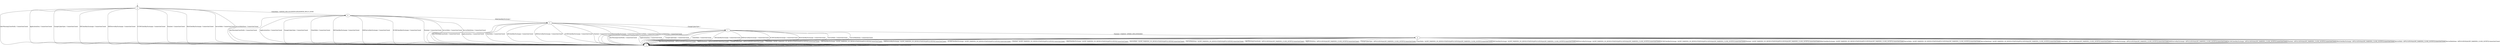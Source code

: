 digraph "" {
	graph [configurations="1.0.0-TLS10|1.2.1-TLS10|1.3.0-TLS10"];
	node [label="\N"];
	__start0	[feature=True,
		label="",
		shape=none];
	b	[feature=True];
	__start0 -> b	[key=0];
	c	[feature="1.0.0-TLS10|1.2.1-TLS10|1.3.0-TLS10"];
	b -> c	[key=0,
		feature="1.0.0-TLS10|1.2.1-TLS10|1.3.0-TLS10",
		label="AlertWarningCloseNotify / ConnectionClosed"];
	b -> c	[key=1,
		feature="1.0.0-TLS10|1.2.1-TLS10|1.3.0-TLS10",
		label="ApplicationData / ConnectionClosed"];
	b -> c	[key=2,
		feature="1.0.0-TLS10|1.2.1-TLS10|1.3.0-TLS10",
		label="ChangeCipherSpec / ConnectionClosed"];
	b -> c	[key=3,
		feature="1.0.0-TLS10|1.2.1-TLS10|1.3.0-TLS10",
		label="DHClientKeyExchange / ConnectionClosed"];
	b -> c	[key=4,
		feature="1.0.0-TLS10|1.2.1-TLS10|1.3.0-TLS10",
		label="DHEServerKeyExchange / ConnectionClosed"];
	b -> c	[key=5,
		feature="1.0.0-TLS10|1.2.1-TLS10|1.3.0-TLS10",
		label="ECDHClientKeyExchange / ConnectionClosed"];
	b -> c	[key=6,
		feature="1.0.0-TLS10|1.2.1-TLS10|1.3.0-TLS10",
		label="Finished / ConnectionClosed"];
	b -> c	[key=7,
		feature="1.0.0-TLS10|1.2.1-TLS10|1.3.0-TLS10",
		label="RSAClientKeyExchange / ConnectionClosed"];
	b -> c	[key=8,
		feature="1.0.0-TLS10|1.2.1-TLS10|1.3.0-TLS10",
		label="ServerHello / ConnectionClosed"];
	b -> c	[key=9,
		feature="1.0.0-TLS10|1.2.1-TLS10|1.3.0-TLS10",
		label="ServerHelloDone / ConnectionClosed"];
	d	[feature="1.0.0-TLS10|1.2.1-TLS10|1.3.0-TLS10"];
	b -> d	[key=0,
		feature="1.0.0-TLS10|1.2.1-TLS10|1.3.0-TLS10",
		label="ClientHello / SERVER_HELLO|CERTIFICATE|SERVER_HELLO_DONE"];
	c -> c	[key=0,
		feature="1.0.0-TLS10|1.2.1-TLS10|1.3.0-TLS10",
		label="AlertWarningCloseNotify / ConnectionClosed"];
	c -> c	[key=1,
		feature="1.0.0-TLS10|1.2.1-TLS10|1.3.0-TLS10",
		label="ApplicationData / ConnectionClosed"];
	c -> c	[key=2,
		feature="1.0.0-TLS10|1.2.1-TLS10|1.3.0-TLS10",
		label="ChangeCipherSpec / ConnectionClosed"];
	c -> c	[key=3,
		feature="1.0.0-TLS10|1.2.1-TLS10|1.3.0-TLS10",
		label="ClientHello / ConnectionClosed"];
	c -> c	[key=4,
		feature="1.0.0-TLS10|1.2.1-TLS10|1.3.0-TLS10",
		label="DHClientKeyExchange / ConnectionClosed"];
	c -> c	[key=5,
		feature="1.0.0-TLS10|1.2.1-TLS10|1.3.0-TLS10",
		label="DHEServerKeyExchange / ConnectionClosed"];
	c -> c	[key=6,
		feature="1.0.0-TLS10|1.2.1-TLS10|1.3.0-TLS10",
		label="ECDHClientKeyExchange / ConnectionClosed"];
	c -> c	[key=7,
		feature="1.0.0-TLS10|1.2.1-TLS10|1.3.0-TLS10",
		label="Finished / ConnectionClosed"];
	c -> c	[key=8,
		feature="1.0.0-TLS10|1.2.1-TLS10|1.3.0-TLS10",
		label="RSAClientKeyExchange / ConnectionClosed"];
	c -> c	[key=9,
		feature="1.0.0-TLS10|1.2.1-TLS10|1.3.0-TLS10",
		label="ServerHello / ConnectionClosed"];
	c -> c	[key=10,
		feature="1.0.0-TLS10|1.2.1-TLS10|1.3.0-TLS10",
		label="ServerHelloDone / ConnectionClosed"];
	d -> c	[key=0,
		feature="1.0.0-TLS10|1.2.1-TLS10|1.3.0-TLS10",
		label="AlertWarningCloseNotify / ConnectionClosed"];
	d -> c	[key=1,
		feature="1.0.0-TLS10|1.2.1-TLS10|1.3.0-TLS10",
		label="ApplicationData / ConnectionClosed"];
	d -> c	[key=2,
		feature="1.0.0-TLS10|1.2.1-TLS10|1.3.0-TLS10",
		label="ChangeCipherSpec / ConnectionClosed"];
	d -> c	[key=3,
		feature="1.0.0-TLS10|1.2.1-TLS10|1.3.0-TLS10",
		label="ClientHello / ConnectionClosed"];
	d -> c	[key=4,
		feature="1.0.0-TLS10|1.2.1-TLS10|1.3.0-TLS10",
		label="DHClientKeyExchange / ConnectionClosed"];
	d -> c	[key=5,
		feature="1.0.0-TLS10|1.2.1-TLS10|1.3.0-TLS10",
		label="DHEServerKeyExchange / ConnectionClosed"];
	d -> c	[key=6,
		feature="1.0.0-TLS10|1.2.1-TLS10|1.3.0-TLS10",
		label="ECDHClientKeyExchange / ConnectionClosed"];
	d -> c	[key=7,
		feature="1.0.0-TLS10|1.2.1-TLS10|1.3.0-TLS10",
		label="Finished / ConnectionClosed"];
	d -> c	[key=8,
		feature="1.0.0-TLS10|1.2.1-TLS10|1.3.0-TLS10",
		label="ServerHello / ConnectionClosed"];
	d -> c	[key=9,
		feature="1.0.0-TLS10|1.2.1-TLS10|1.3.0-TLS10",
		label="ServerHelloDone / ConnectionClosed"];
	e	[feature="1.0.0-TLS10|1.2.1-TLS10|1.3.0-TLS10"];
	d -> e	[key=0,
		feature="1.0.0-TLS10|1.2.1-TLS10|1.3.0-TLS10",
		label="RSAClientKeyExchange / -"];
	e -> c	[key=0,
		feature="1.0.0-TLS10|1.2.1-TLS10|1.3.0-TLS10",
		label="AlertWarningCloseNotify / ConnectionClosed"];
	e -> c	[key=1,
		feature="1.0.0-TLS10|1.2.1-TLS10|1.3.0-TLS10",
		label="ApplicationData / ConnectionClosed"];
	e -> c	[key=2,
		feature="1.0.0-TLS10|1.2.1-TLS10|1.3.0-TLS10",
		label="ClientHello / ConnectionClosed"];
	e -> c	[key=3,
		feature="1.0.0-TLS10|1.2.1-TLS10|1.3.0-TLS10",
		label="DHClientKeyExchange / ConnectionClosed"];
	e -> c	[key=4,
		feature="1.0.0-TLS10|1.2.1-TLS10|1.3.0-TLS10",
		label="DHEServerKeyExchange / ConnectionClosed"];
	e -> c	[key=5,
		feature="1.0.0-TLS10|1.2.1-TLS10|1.3.0-TLS10",
		label="ECDHClientKeyExchange / ConnectionClosed"];
	e -> c	[key=6,
		feature="1.0.0-TLS10|1.2.1-TLS10|1.3.0-TLS10",
		label="Finished / ConnectionClosed"];
	e -> c	[key=7,
		feature="1.0.0-TLS10|1.2.1-TLS10|1.3.0-TLS10",
		label="RSAClientKeyExchange / ConnectionClosed"];
	e -> c	[key=8,
		feature="1.0.0-TLS10|1.2.1-TLS10|1.3.0-TLS10",
		label="ServerHello / ConnectionClosed"];
	e -> c	[key=9,
		feature="1.0.0-TLS10|1.2.1-TLS10|1.3.0-TLS10",
		label="ServerHelloDone / ConnectionClosed"];
	f	[feature="1.0.0-TLS10|1.2.1-TLS10|1.3.0-TLS10"];
	e -> f	[key=0,
		feature="1.0.0-TLS10|1.2.1-TLS10|1.3.0-TLS10",
		label="ChangeCipherSpec / -"];
	f -> c	[key=0,
		feature="1.0.0-TLS10|1.2.1-TLS10|1.3.0-TLS10",
		label="AlertWarningCloseNotify / ConnectionClosed"];
	f -> c	[key=1,
		feature="1.0.0-TLS10|1.2.1-TLS10|1.3.0-TLS10",
		label="ApplicationData / ConnectionClosed"];
	f -> c	[key=2,
		feature="1.0.0-TLS10|1.2.1-TLS10|1.3.0-TLS10",
		label="ChangeCipherSpec / ConnectionClosed"];
	f -> c	[key=3,
		feature="1.0.0-TLS10|1.2.1-TLS10|1.3.0-TLS10",
		label="ClientHello / ConnectionClosed"];
	f -> c	[key=4,
		feature="1.0.0-TLS10|1.2.1-TLS10|1.3.0-TLS10",
		label="DHClientKeyExchange / ConnectionClosed"];
	f -> c	[key=5,
		feature="1.0.0-TLS10|1.2.1-TLS10|1.3.0-TLS10",
		label="DHEServerKeyExchange / ConnectionClosed"];
	f -> c	[key=6,
		feature="1.0.0-TLS10|1.2.1-TLS10|1.3.0-TLS10",
		label="ECDHClientKeyExchange / ConnectionClosed"];
	f -> c	[key=7,
		feature="1.0.0-TLS10|1.2.1-TLS10|1.3.0-TLS10",
		label="RSAClientKeyExchange / ConnectionClosed"];
	f -> c	[key=8,
		feature="1.0.0-TLS10|1.2.1-TLS10|1.3.0-TLS10",
		label="ServerHello / ConnectionClosed"];
	f -> c	[key=9,
		feature="1.0.0-TLS10|1.2.1-TLS10|1.3.0-TLS10",
		label="ServerHelloDone / ConnectionClosed"];
	g	[feature="1.0.0-TLS10|1.2.1-TLS10|1.3.0-TLS10"];
	f -> g	[key=0,
		feature="1.0.0-TLS10|1.2.1-TLS10|1.3.0-TLS10",
		label="Finished / CHANGE_CIPHER_SPEC|FINISHED"];
	g -> c	[key=0,
		feature="1.3.0-TLS10",
		label="AlertWarningCloseNotify / APPLICATION|ConnectionClosed"];
	g -> c	[key=1,
		feature="1.3.0-TLS10",
		label="ApplicationData / APPLICATION|ConnectionClosed"];
	g -> c	[key=2,
		feature="1.3.0-TLS10",
		label="ChangeCipherSpec / APPLICATION|ConnectionClosed"];
	g -> c	[key=3,
		feature="1.3.0-TLS10",
		label="ClientHello / ALERT_WARNING_NO_RENEGOTIATION|APPLICATION|ConnectionClosed"];
	g -> c	[key=4,
		feature="1.3.0-TLS10",
		label="DHClientKeyExchange / ALERT_WARNING_NO_RENEGOTIATION|APPLICATION|ConnectionClosed"];
	g -> c	[key=5,
		feature="1.3.0-TLS10",
		label="DHEServerKeyExchange / ALERT_WARNING_NO_RENEGOTIATION|APPLICATION|ConnectionClosed"];
	g -> c	[key=6,
		feature="1.3.0-TLS10",
		label="ECDHClientKeyExchange / ALERT_WARNING_NO_RENEGOTIATION|APPLICATION|ConnectionClosed"];
	g -> c	[key=7,
		feature="1.3.0-TLS10",
		label="Finished / ALERT_WARNING_NO_RENEGOTIATION|APPLICATION|ConnectionClosed"];
	g -> c	[key=8,
		feature="1.3.0-TLS10",
		label="RSAClientKeyExchange / ALERT_WARNING_NO_RENEGOTIATION|APPLICATION|ConnectionClosed"];
	g -> c	[key=9,
		feature="1.3.0-TLS10",
		label="ServerHello / ALERT_WARNING_NO_RENEGOTIATION|APPLICATION|ConnectionClosed"];
	g -> c	[key=10,
		feature="1.3.0-TLS10",
		label="ServerHelloDone / ALERT_WARNING_NO_RENEGOTIATION|APPLICATION|ConnectionClosed"];
	g -> c	[key=11,
		feature="1.0.0-TLS10|1.2.1-TLS10",
		label="AlertWarningCloseNotify / APPLICATION|ALERT_WARNING_CLOSE_NOTIFY|ConnectionClosed"];
	g -> c	[key=12,
		feature="1.0.0-TLS10|1.2.1-TLS10",
		label="ApplicationData / APPLICATION|ALERT_WARNING_CLOSE_NOTIFY|ConnectionClosed"];
	g -> c	[key=13,
		feature="1.0.0-TLS10|1.2.1-TLS10",
		label="ChangeCipherSpec / APPLICATION|ALERT_WARNING_CLOSE_NOTIFY|ConnectionClosed"];
	g -> c	[key=14,
		feature="1.2.1-TLS10",
		label="ClientHello / ALERT_WARNING_NO_RENEGOTIATION|APPLICATION|ALERT_WARNING_CLOSE_NOTIFY|ConnectionClosed"];
	g -> c	[key=15,
		feature="1.2.1-TLS10",
		label="DHClientKeyExchange / ALERT_WARNING_NO_RENEGOTIATION|APPLICATION|ALERT_WARNING_CLOSE_NOTIFY|ConnectionClosed"];
	g -> c	[key=16,
		feature="1.2.1-TLS10",
		label="DHEServerKeyExchange / ALERT_WARNING_NO_RENEGOTIATION|APPLICATION|ALERT_WARNING_CLOSE_NOTIFY|ConnectionClosed"];
	g -> c	[key=17,
		feature="1.2.1-TLS10",
		label="ECDHClientKeyExchange / ALERT_WARNING_NO_RENEGOTIATION|APPLICATION|ALERT_WARNING_CLOSE_NOTIFY|ConnectionClosed"];
	g -> c	[key=18,
		feature="1.2.1-TLS10",
		label="Finished / ALERT_WARNING_NO_RENEGOTIATION|APPLICATION|ALERT_WARNING_CLOSE_NOTIFY|ConnectionClosed"];
	g -> c	[key=19,
		feature="1.2.1-TLS10",
		label="RSAClientKeyExchange / ALERT_WARNING_NO_RENEGOTIATION|APPLICATION|ALERT_WARNING_CLOSE_NOTIFY|ConnectionClosed"];
	g -> c	[key=20,
		feature="1.2.1-TLS10",
		label="ServerHello / ALERT_WARNING_NO_RENEGOTIATION|APPLICATION|ALERT_WARNING_CLOSE_NOTIFY|ConnectionClosed"];
	g -> c	[key=21,
		feature="1.2.1-TLS10",
		label="ServerHelloDone / ALERT_WARNING_NO_RENEGOTIATION|APPLICATION|ALERT_WARNING_CLOSE_NOTIFY|ConnectionClosed"];
	g -> c	[key=22,
		feature="1.0.0-TLS10",
		label="ClientHello / APPLICATION|ALERT_WARNING_CLOSE_NOTIFY|ConnectionClosed"];
	g -> c	[key=23,
		feature="1.0.0-TLS10",
		label="DHClientKeyExchange / APPLICATION|ALERT_WARNING_CLOSE_NOTIFY|ConnectionClosed"];
	g -> c	[key=24,
		feature="1.0.0-TLS10",
		label="DHEServerKeyExchange / APPLICATION|ALERT_WARNING_CLOSE_NOTIFY|ConnectionClosed"];
	g -> c	[key=25,
		feature="1.0.0-TLS10",
		label="ECDHClientKeyExchange / APPLICATION|ALERT_WARNING_CLOSE_NOTIFY|ConnectionClosed"];
	g -> c	[key=26,
		feature="1.0.0-TLS10",
		label="Finished / APPLICATION|ALERT_WARNING_CLOSE_NOTIFY|ConnectionClosed"];
	g -> c	[key=27,
		feature="1.0.0-TLS10",
		label="RSAClientKeyExchange / APPLICATION|ALERT_WARNING_CLOSE_NOTIFY|ConnectionClosed"];
	g -> c	[key=28,
		feature="1.0.0-TLS10",
		label="ServerHello / APPLICATION|ALERT_WARNING_CLOSE_NOTIFY|ConnectionClosed"];
	g -> c	[key=29,
		feature="1.0.0-TLS10",
		label="ServerHelloDone / APPLICATION|ALERT_WARNING_CLOSE_NOTIFY|ConnectionClosed"];
}
